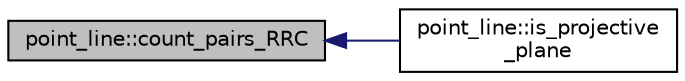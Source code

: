 digraph "point_line::count_pairs_RRC"
{
  edge [fontname="Helvetica",fontsize="10",labelfontname="Helvetica",labelfontsize="10"];
  node [fontname="Helvetica",fontsize="10",shape=record];
  rankdir="LR";
  Node28 [label="point_line::count_pairs_RRC",height=0.2,width=0.4,color="black", fillcolor="grey75", style="filled", fontcolor="black"];
  Node28 -> Node29 [dir="back",color="midnightblue",fontsize="10",style="solid",fontname="Helvetica"];
  Node29 [label="point_line::is_projective\l_plane",height=0.2,width=0.4,color="black", fillcolor="white", style="filled",URL="$dd/def/classpoint__line.html#a9119e95354478c77512dd1b02e2e7d7e"];
}
